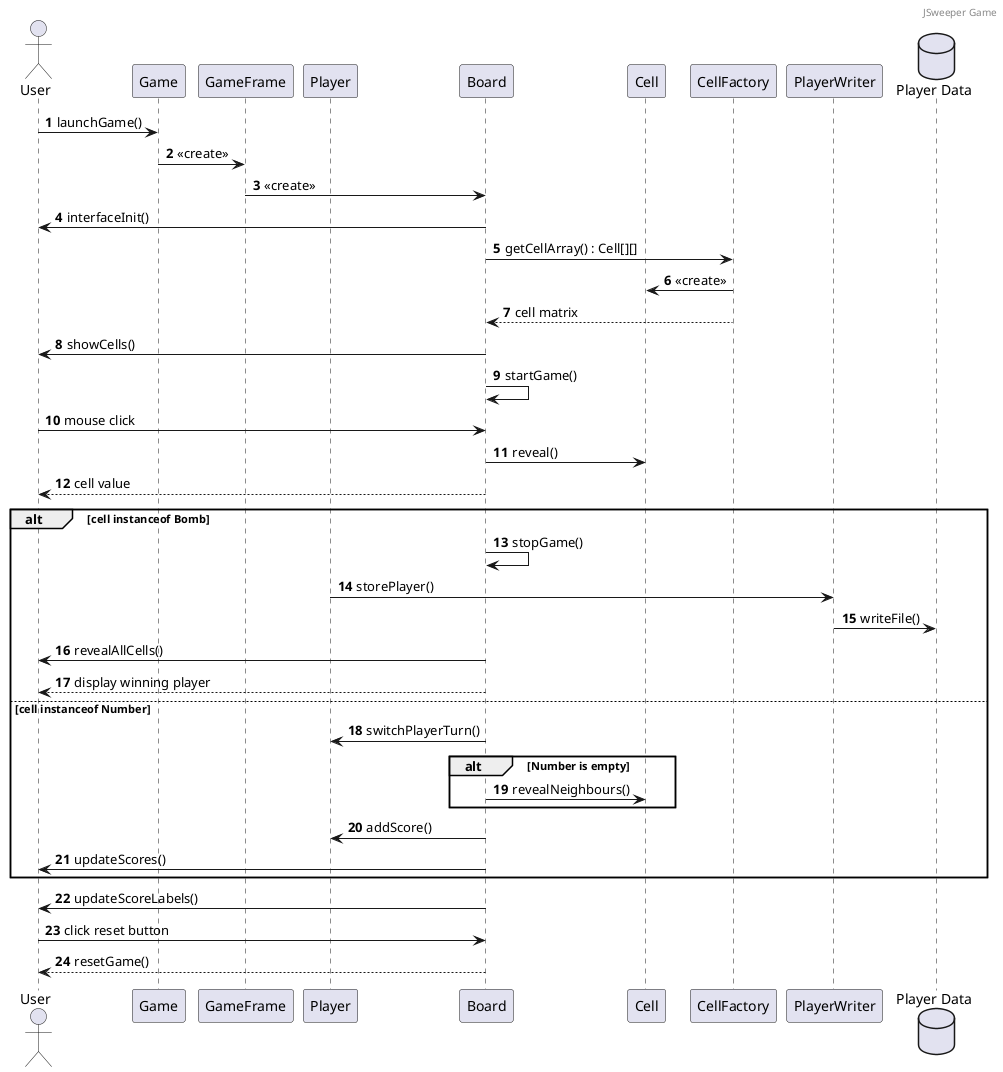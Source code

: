 @startuml
header "JSweeper Game"
autonumber

actor User
participant Game
participant GameFrame
participant Player
participant Board
participant Cell
participant CellFactory
participant PlayerWriter
database "Player Data" as pd

User -> Game: launchGame()
Game -> GameFrame: <<create>>
GameFrame -> Board: <<create>>
Board -> User: interfaceInit()
Board -> CellFactory: getCellArray() : Cell[][]
CellFactory -> Cell: <<create>>
CellFactory --> Board: cell matrix
Board -> User: showCells()
Board -> Board: startGame()
User -> Board: mouse click
Board -> Cell: reveal()
Board --> User: cell value

alt cell instanceof Bomb
    Board -> Board: stopGame()
    Player -> PlayerWriter: storePlayer()
    PlayerWriter -> pd: writeFile()
    Board -> User: revealAllCells()
    Board --> User: display winning player
else cell instanceof Number
    Board -> Player: switchPlayerTurn()
    alt Number is empty
    Board -> Cell: revealNeighbours()
    end
    Board -> Player: addScore()
    Board -> User: updateScores()
end
Board -> User: updateScoreLabels()
User -> Board: click reset button
Board --> User: resetGame()

@enduml
